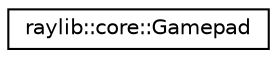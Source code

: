 digraph "Graphical Class Hierarchy"
{
 // LATEX_PDF_SIZE
  edge [fontname="Helvetica",fontsize="10",labelfontname="Helvetica",labelfontsize="10"];
  node [fontname="Helvetica",fontsize="10",shape=record];
  rankdir="LR";
  Node0 [label="raylib::core::Gamepad",height=0.2,width=0.4,color="black", fillcolor="white", style="filled",URL="$classraylib_1_1core_1_1_gamepad.html",tooltip=" "];
}

